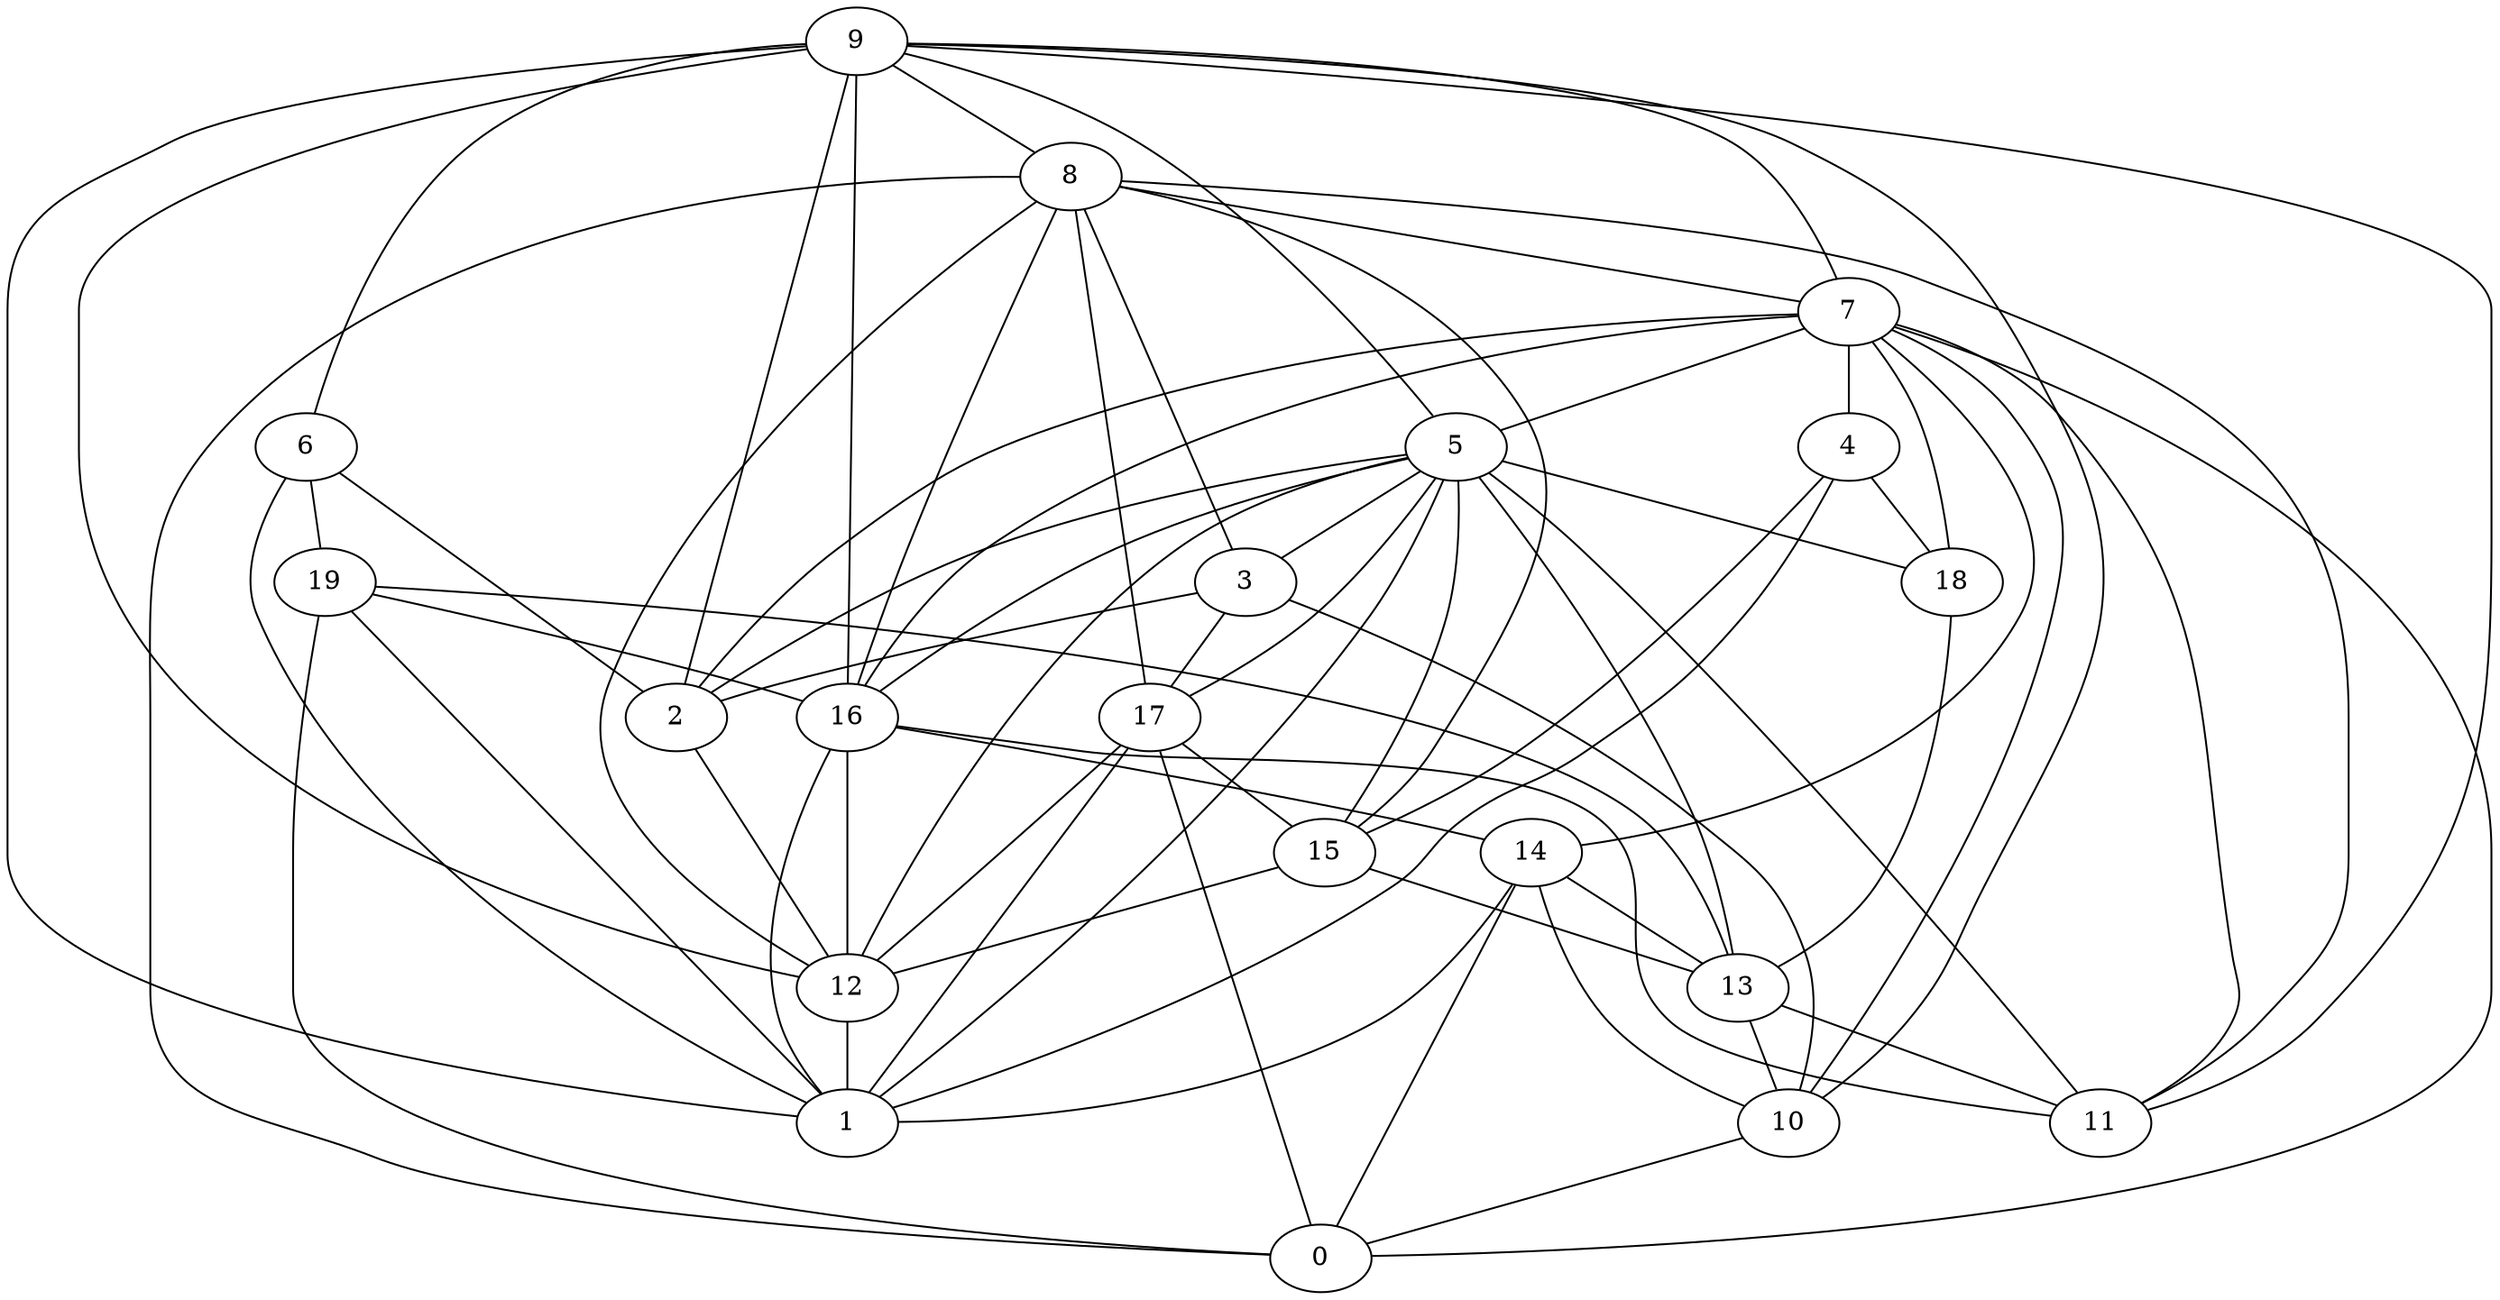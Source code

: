 digraph GG_graph {

subgraph G_graph {
edge [color = black]
"14" -> "10" [dir = none]
"14" -> "0" [dir = none]
"14" -> "1" [dir = none]
"4" -> "15" [dir = none]
"4" -> "18" [dir = none]
"4" -> "1" [dir = none]
"10" -> "0" [dir = none]
"18" -> "13" [dir = none]
"2" -> "12" [dir = none]
"6" -> "1" [dir = none]
"6" -> "19" [dir = none]
"6" -> "2" [dir = none]
"19" -> "16" [dir = none]
"19" -> "1" [dir = none]
"19" -> "0" [dir = none]
"13" -> "11" [dir = none]
"15" -> "12" [dir = none]
"9" -> "10" [dir = none]
"9" -> "2" [dir = none]
"9" -> "6" [dir = none]
"9" -> "7" [dir = none]
"9" -> "16" [dir = none]
"9" -> "8" [dir = none]
"9" -> "12" [dir = none]
"9" -> "1" [dir = none]
"9" -> "11" [dir = none]
"16" -> "11" [dir = none]
"16" -> "14" [dir = none]
"3" -> "2" [dir = none]
"3" -> "10" [dir = none]
"5" -> "1" [dir = none]
"5" -> "18" [dir = none]
"5" -> "3" [dir = none]
"5" -> "13" [dir = none]
"5" -> "12" [dir = none]
"5" -> "17" [dir = none]
"5" -> "11" [dir = none]
"8" -> "12" [dir = none]
"8" -> "17" [dir = none]
"8" -> "0" [dir = none]
"8" -> "15" [dir = none]
"8" -> "7" [dir = none]
"8" -> "3" [dir = none]
"17" -> "12" [dir = none]
"17" -> "15" [dir = none]
"17" -> "0" [dir = none]
"17" -> "1" [dir = none]
"7" -> "2" [dir = none]
"7" -> "14" [dir = none]
"7" -> "11" [dir = none]
"7" -> "16" [dir = none]
"7" -> "18" [dir = none]
"7" -> "5" [dir = none]
"7" -> "10" [dir = none]
"7" -> "0" [dir = none]
"7" -> "4" [dir = none]
"12" -> "1" [dir = none]
"5" -> "16" [dir = none]
"14" -> "13" [dir = none]
"16" -> "12" [dir = none]
"9" -> "5" [dir = none]
"19" -> "13" [dir = none]
"15" -> "13" [dir = none]
"5" -> "2" [dir = none]
"5" -> "15" [dir = none]
"13" -> "10" [dir = none]
"16" -> "1" [dir = none]
"3" -> "17" [dir = none]
"8" -> "11" [dir = none]
"8" -> "16" [dir = none]
}

}
